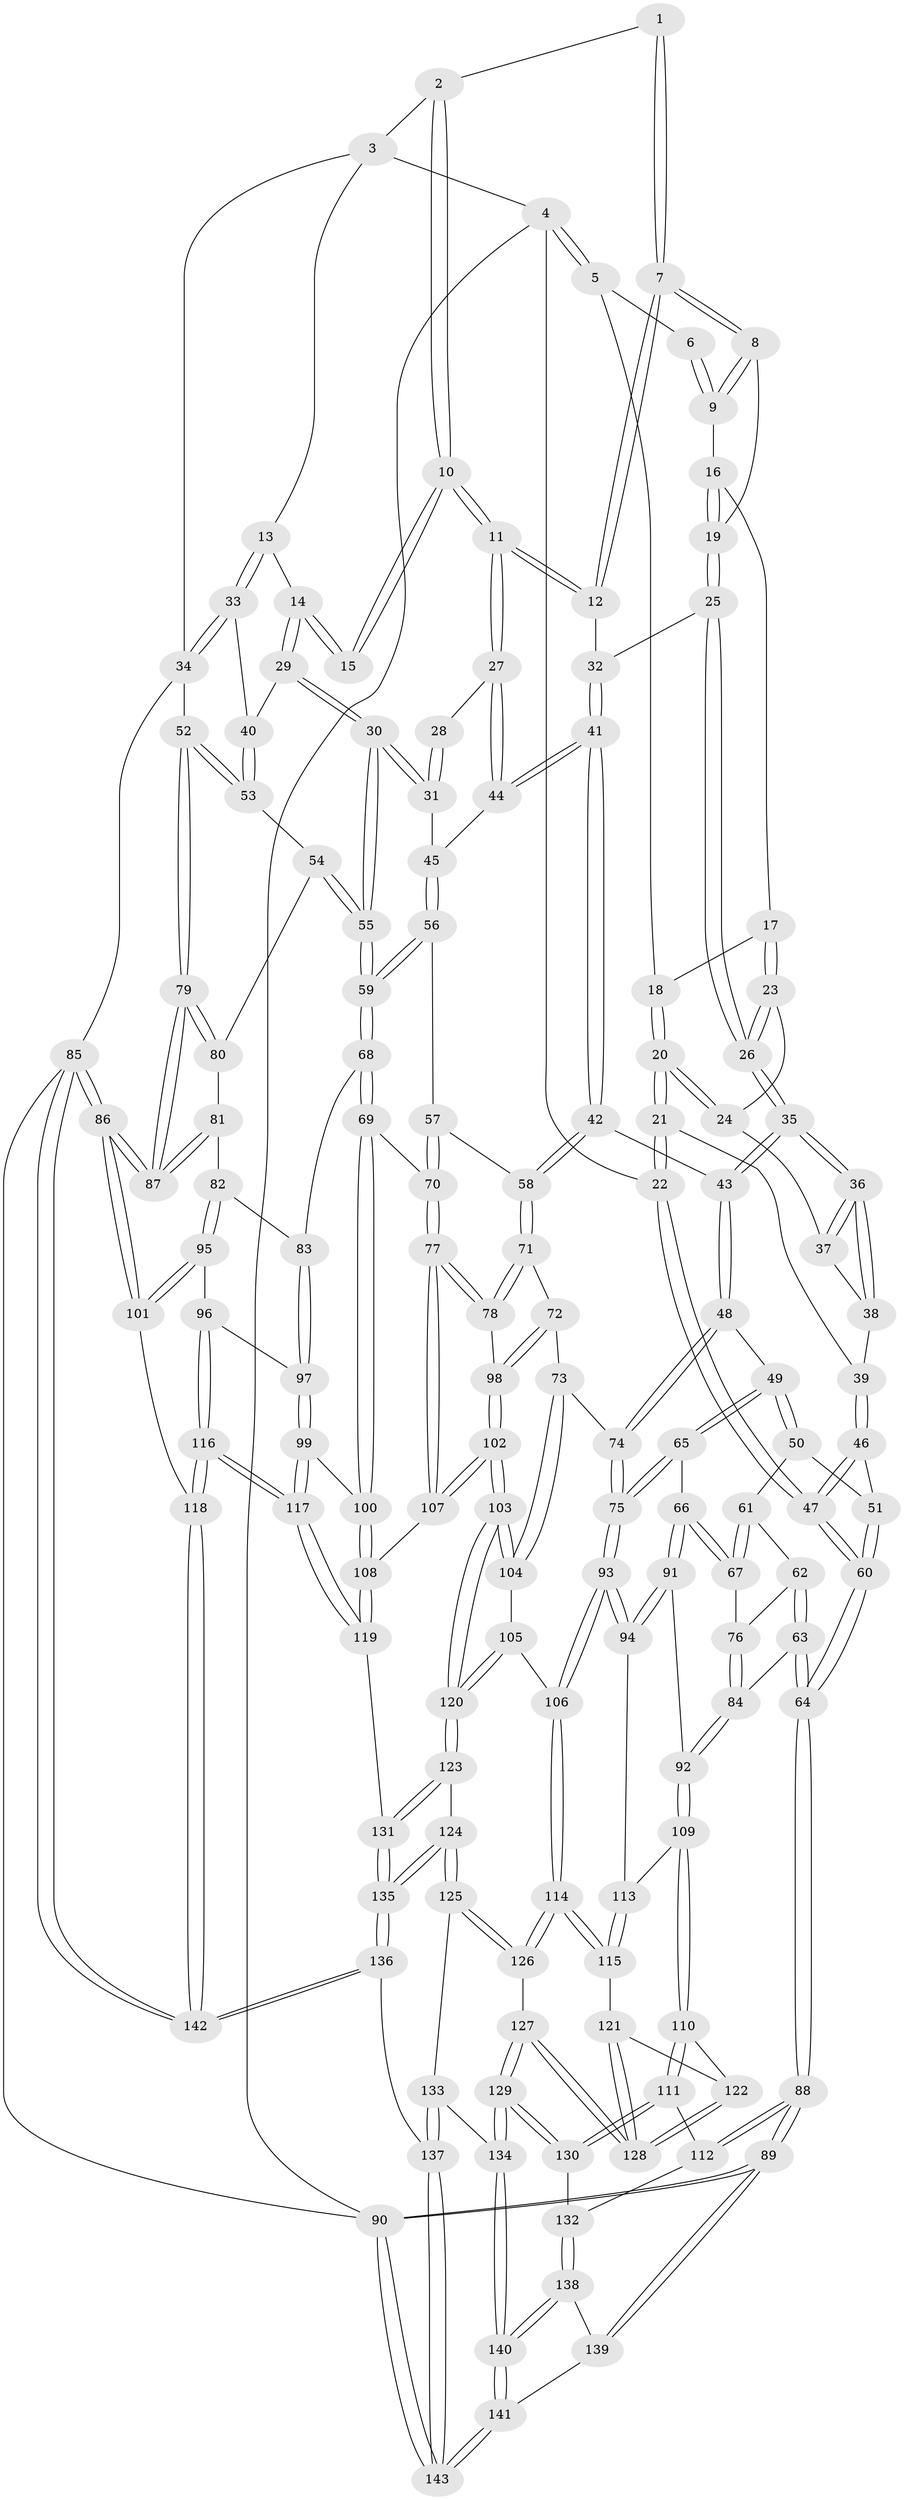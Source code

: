 // Generated by graph-tools (version 1.1) at 2025/03/03/09/25 03:03:20]
// undirected, 143 vertices, 354 edges
graph export_dot {
graph [start="1"]
  node [color=gray90,style=filled];
  1 [pos="+0.5908840500953584+0"];
  2 [pos="+0.6700688794734145+0"];
  3 [pos="+0.8803878127679283+0"];
  4 [pos="+0+0"];
  5 [pos="+0.3058691814777788+0"];
  6 [pos="+0.4721572759532664+0"];
  7 [pos="+0.5600168268457612+0.08922626721773444"];
  8 [pos="+0.5059512962655363+0.08584974504227176"];
  9 [pos="+0.4792397689882879+0.019097028952520207"];
  10 [pos="+0.7002912054200198+0.0297324885500257"];
  11 [pos="+0.6275626166160405+0.14304049785577644"];
  12 [pos="+0.6126152888179474+0.13575431440818578"];
  13 [pos="+0.8883645238579678+0.05374214366279124"];
  14 [pos="+0.8287405817013795+0.09518297935878993"];
  15 [pos="+0.7880134048226245+0.08381526093281022"];
  16 [pos="+0.4254564800818884+0.060051191517227515"];
  17 [pos="+0.347002287651983+0.05489854000292377"];
  18 [pos="+0.3073815201204286+0"];
  19 [pos="+0.48487455614689323+0.10029769330971414"];
  20 [pos="+0.1783181752041052+0.12543948901927102"];
  21 [pos="+0.13617223870024983+0.15388403380919866"];
  22 [pos="+0+0"];
  23 [pos="+0.34829175069843493+0.07598282587021316"];
  24 [pos="+0.26759191006456917+0.1292171480805741"];
  25 [pos="+0.462793743591573+0.13351557789981994"];
  26 [pos="+0.38959193069432446+0.18309306022461252"];
  27 [pos="+0.6350070396972318+0.16237056119840626"];
  28 [pos="+0.7558212792308353+0.11705397653974808"];
  29 [pos="+0.8123479461721677+0.23939442970314367"];
  30 [pos="+0.7957730414484154+0.2517191663501893"];
  31 [pos="+0.7043959763925619+0.24147685948564138"];
  32 [pos="+0.5187480434809637+0.1701898751384487"];
  33 [pos="+1+0.1338924319304781"];
  34 [pos="+1+0.2075185381393583"];
  35 [pos="+0.37635380092814985+0.25881397522269894"];
  36 [pos="+0.37416442641879327+0.2578326394437951"];
  37 [pos="+0.28138247778617503+0.15597835669484017"];
  38 [pos="+0.1807578761834228+0.20021010914674603"];
  39 [pos="+0.14233478061735078+0.190908324541075"];
  40 [pos="+0.8140785450362578+0.23937650552702378"];
  41 [pos="+0.46976949572154664+0.29908942289947676"];
  42 [pos="+0.4276260165721543+0.3370144285390744"];
  43 [pos="+0.40408732346744747+0.33235467074262026"];
  44 [pos="+0.6432062515965886+0.19076420995890445"];
  45 [pos="+0.6975843488275191+0.24136259522912576"];
  46 [pos="+0.12393132501013869+0.24416806291229068"];
  47 [pos="+0+0.37473545549893994"];
  48 [pos="+0.39512254527979085+0.3396979423557516"];
  49 [pos="+0.3730876946431003+0.35265396891018236"];
  50 [pos="+0.18516238730734022+0.3705832752000791"];
  51 [pos="+0.17532783360214518+0.35729464380744774"];
  52 [pos="+1+0.2594934478779013"];
  53 [pos="+1+0.31171758265136496"];
  54 [pos="+0.8576022738810382+0.43572529790144676"];
  55 [pos="+0.8305978638157622+0.4338500394160686"];
  56 [pos="+0.6413750956427535+0.36998633031913825"];
  57 [pos="+0.5130970300772513+0.3826703780932025"];
  58 [pos="+0.48879233472219924+0.38299616138918785"];
  59 [pos="+0.7475534501954383+0.49070119522052613"];
  60 [pos="+0+0.40384492830106"];
  61 [pos="+0.1744323435947556+0.3992189246950559"];
  62 [pos="+0.11409518967400979+0.450967971911922"];
  63 [pos="+0.013637405585749577+0.5225643039430311"];
  64 [pos="+0+0.5259766037418094"];
  65 [pos="+0.29779454239400205+0.5166866770013331"];
  66 [pos="+0.2642543134869968+0.5296200934001452"];
  67 [pos="+0.2288331751533246+0.5137099646132199"];
  68 [pos="+0.7432051343977853+0.5027208203593895"];
  69 [pos="+0.7289634888573814+0.5170200565515929"];
  70 [pos="+0.6855650292535865+0.5442693669348169"];
  71 [pos="+0.5090466675362105+0.48032950230056987"];
  72 [pos="+0.46612949894456507+0.5704968031836252"];
  73 [pos="+0.45836273615976864+0.5762193035043551"];
  74 [pos="+0.4028609507424268+0.5778462730211006"];
  75 [pos="+0.3813536426762773+0.5870543508349947"];
  76 [pos="+0.19430743781270787+0.528422629516724"];
  77 [pos="+0.6693198782463629+0.556694548381715"];
  78 [pos="+0.6260070904509913+0.5570994208513967"];
  79 [pos="+1+0.45664178954907525"];
  80 [pos="+0.8866626324378069+0.4617457817042024"];
  81 [pos="+0.9570632330248623+0.5635696986605098"];
  82 [pos="+0.9079991596774144+0.583576967708505"];
  83 [pos="+0.7953217617857573+0.5578920091043296"];
  84 [pos="+0.11715191647283546+0.5759959012826926"];
  85 [pos="+1+1"];
  86 [pos="+1+0.7285511525254311"];
  87 [pos="+1+0.6933083412878976"];
  88 [pos="+0+0.6469615668154043"];
  89 [pos="+0+1"];
  90 [pos="+0+1"];
  91 [pos="+0.24906792638360864+0.5995732718088512"];
  92 [pos="+0.1352271915781747+0.601714933154944"];
  93 [pos="+0.3582713609304022+0.6430068638808147"];
  94 [pos="+0.2561714920093412+0.6188620413647082"];
  95 [pos="+0.8516802128343648+0.6496930294096996"];
  96 [pos="+0.850429642959694+0.6496108697804839"];
  97 [pos="+0.8423945634677436+0.6465066984214999"];
  98 [pos="+0.5595418685615312+0.6073496486638241"];
  99 [pos="+0.7844883890196634+0.6797381431995838"];
  100 [pos="+0.7644940502405068+0.6684011196073527"];
  101 [pos="+1+0.7653127975758225"];
  102 [pos="+0.5373282979887516+0.734912157281859"];
  103 [pos="+0.5364916509323944+0.7355359462145885"];
  104 [pos="+0.4737653742513465+0.6423667321167187"];
  105 [pos="+0.38944279282432254+0.6799465905402835"];
  106 [pos="+0.3621217274866978+0.6712558317056366"];
  107 [pos="+0.6593071015570997+0.7039367048256109"];
  108 [pos="+0.659403840204196+0.7040019155677522"];
  109 [pos="+0.1484675954152163+0.6739858257839735"];
  110 [pos="+0.13901036705336284+0.703534359868353"];
  111 [pos="+0.08503939358398124+0.7450536441198646"];
  112 [pos="+0.0424288226245544+0.7478491747635762"];
  113 [pos="+0.24180387603716827+0.656193827626018"];
  114 [pos="+0.32004001374020563+0.7416254296344712"];
  115 [pos="+0.26319215723103+0.7088586235849779"];
  116 [pos="+0.8086009188105064+0.8717668250081904"];
  117 [pos="+0.7976993007296426+0.8649909886484933"];
  118 [pos="+0.8105241153646388+0.8732397141782723"];
  119 [pos="+0.7736420439332125+0.8568080738653577"];
  120 [pos="+0.5179890721686903+0.7658043128581983"];
  121 [pos="+0.24019732329846386+0.7179650510755632"];
  122 [pos="+0.19173836600450903+0.7312856373322947"];
  123 [pos="+0.5145643636939613+0.7798311990457186"];
  124 [pos="+0.4830584666909591+0.8240028335471898"];
  125 [pos="+0.41144928430794814+0.8336280625122496"];
  126 [pos="+0.32151963566416+0.7537664941839693"];
  127 [pos="+0.22614957807221348+0.8366013508674391"];
  128 [pos="+0.22073223045528287+0.8169061703407485"];
  129 [pos="+0.21053688673618354+0.8684505588807729"];
  130 [pos="+0.17614947030925257+0.8527637963449997"];
  131 [pos="+0.6940889809186983+0.8687142166120627"];
  132 [pos="+0.05772035239517424+0.8826686458853252"];
  133 [pos="+0.3948371376126724+0.8544215465418492"];
  134 [pos="+0.23466067922714365+0.9389696424551518"];
  135 [pos="+0.5417422321384034+0.9773367156050979"];
  136 [pos="+0.5162822293484034+1"];
  137 [pos="+0.39853868009593857+1"];
  138 [pos="+0.05367378332645528+0.8897073857504039"];
  139 [pos="+0.025081496765826553+0.9095609803975238"];
  140 [pos="+0.22389805595106044+1"];
  141 [pos="+0.22878005669971446+1"];
  142 [pos="+0.8330681158141745+1"];
  143 [pos="+0.23731318773696214+1"];
  1 -- 2;
  1 -- 7;
  1 -- 7;
  2 -- 3;
  2 -- 10;
  2 -- 10;
  3 -- 4;
  3 -- 13;
  3 -- 34;
  4 -- 5;
  4 -- 5;
  4 -- 22;
  4 -- 90;
  5 -- 6;
  5 -- 18;
  6 -- 9;
  6 -- 9;
  7 -- 8;
  7 -- 8;
  7 -- 12;
  7 -- 12;
  8 -- 9;
  8 -- 9;
  8 -- 19;
  9 -- 16;
  10 -- 11;
  10 -- 11;
  10 -- 15;
  10 -- 15;
  11 -- 12;
  11 -- 12;
  11 -- 27;
  11 -- 27;
  12 -- 32;
  13 -- 14;
  13 -- 33;
  13 -- 33;
  14 -- 15;
  14 -- 15;
  14 -- 29;
  14 -- 29;
  16 -- 17;
  16 -- 19;
  16 -- 19;
  17 -- 18;
  17 -- 23;
  17 -- 23;
  18 -- 20;
  18 -- 20;
  19 -- 25;
  19 -- 25;
  20 -- 21;
  20 -- 21;
  20 -- 24;
  20 -- 24;
  21 -- 22;
  21 -- 22;
  21 -- 39;
  22 -- 47;
  22 -- 47;
  23 -- 24;
  23 -- 26;
  23 -- 26;
  24 -- 37;
  25 -- 26;
  25 -- 26;
  25 -- 32;
  26 -- 35;
  26 -- 35;
  27 -- 28;
  27 -- 44;
  27 -- 44;
  28 -- 31;
  28 -- 31;
  29 -- 30;
  29 -- 30;
  29 -- 40;
  30 -- 31;
  30 -- 31;
  30 -- 55;
  30 -- 55;
  31 -- 45;
  32 -- 41;
  32 -- 41;
  33 -- 34;
  33 -- 34;
  33 -- 40;
  34 -- 52;
  34 -- 85;
  35 -- 36;
  35 -- 36;
  35 -- 43;
  35 -- 43;
  36 -- 37;
  36 -- 37;
  36 -- 38;
  36 -- 38;
  37 -- 38;
  38 -- 39;
  39 -- 46;
  39 -- 46;
  40 -- 53;
  40 -- 53;
  41 -- 42;
  41 -- 42;
  41 -- 44;
  41 -- 44;
  42 -- 43;
  42 -- 58;
  42 -- 58;
  43 -- 48;
  43 -- 48;
  44 -- 45;
  45 -- 56;
  45 -- 56;
  46 -- 47;
  46 -- 47;
  46 -- 51;
  47 -- 60;
  47 -- 60;
  48 -- 49;
  48 -- 74;
  48 -- 74;
  49 -- 50;
  49 -- 50;
  49 -- 65;
  49 -- 65;
  50 -- 51;
  50 -- 61;
  51 -- 60;
  51 -- 60;
  52 -- 53;
  52 -- 53;
  52 -- 79;
  52 -- 79;
  53 -- 54;
  54 -- 55;
  54 -- 55;
  54 -- 80;
  55 -- 59;
  55 -- 59;
  56 -- 57;
  56 -- 59;
  56 -- 59;
  57 -- 58;
  57 -- 70;
  57 -- 70;
  58 -- 71;
  58 -- 71;
  59 -- 68;
  59 -- 68;
  60 -- 64;
  60 -- 64;
  61 -- 62;
  61 -- 67;
  61 -- 67;
  62 -- 63;
  62 -- 63;
  62 -- 76;
  63 -- 64;
  63 -- 64;
  63 -- 84;
  64 -- 88;
  64 -- 88;
  65 -- 66;
  65 -- 75;
  65 -- 75;
  66 -- 67;
  66 -- 67;
  66 -- 91;
  66 -- 91;
  67 -- 76;
  68 -- 69;
  68 -- 69;
  68 -- 83;
  69 -- 70;
  69 -- 100;
  69 -- 100;
  70 -- 77;
  70 -- 77;
  71 -- 72;
  71 -- 78;
  71 -- 78;
  72 -- 73;
  72 -- 98;
  72 -- 98;
  73 -- 74;
  73 -- 104;
  73 -- 104;
  74 -- 75;
  74 -- 75;
  75 -- 93;
  75 -- 93;
  76 -- 84;
  76 -- 84;
  77 -- 78;
  77 -- 78;
  77 -- 107;
  77 -- 107;
  78 -- 98;
  79 -- 80;
  79 -- 80;
  79 -- 87;
  79 -- 87;
  80 -- 81;
  81 -- 82;
  81 -- 87;
  81 -- 87;
  82 -- 83;
  82 -- 95;
  82 -- 95;
  83 -- 97;
  83 -- 97;
  84 -- 92;
  84 -- 92;
  85 -- 86;
  85 -- 86;
  85 -- 142;
  85 -- 142;
  85 -- 90;
  86 -- 87;
  86 -- 87;
  86 -- 101;
  86 -- 101;
  88 -- 89;
  88 -- 89;
  88 -- 112;
  88 -- 112;
  89 -- 90;
  89 -- 90;
  89 -- 139;
  89 -- 139;
  90 -- 143;
  90 -- 143;
  91 -- 92;
  91 -- 94;
  91 -- 94;
  92 -- 109;
  92 -- 109;
  93 -- 94;
  93 -- 94;
  93 -- 106;
  93 -- 106;
  94 -- 113;
  95 -- 96;
  95 -- 101;
  95 -- 101;
  96 -- 97;
  96 -- 116;
  96 -- 116;
  97 -- 99;
  97 -- 99;
  98 -- 102;
  98 -- 102;
  99 -- 100;
  99 -- 117;
  99 -- 117;
  100 -- 108;
  100 -- 108;
  101 -- 118;
  102 -- 103;
  102 -- 103;
  102 -- 107;
  102 -- 107;
  103 -- 104;
  103 -- 104;
  103 -- 120;
  103 -- 120;
  104 -- 105;
  105 -- 106;
  105 -- 120;
  105 -- 120;
  106 -- 114;
  106 -- 114;
  107 -- 108;
  108 -- 119;
  108 -- 119;
  109 -- 110;
  109 -- 110;
  109 -- 113;
  110 -- 111;
  110 -- 111;
  110 -- 122;
  111 -- 112;
  111 -- 130;
  111 -- 130;
  112 -- 132;
  113 -- 115;
  113 -- 115;
  114 -- 115;
  114 -- 115;
  114 -- 126;
  114 -- 126;
  115 -- 121;
  116 -- 117;
  116 -- 117;
  116 -- 118;
  116 -- 118;
  117 -- 119;
  117 -- 119;
  118 -- 142;
  118 -- 142;
  119 -- 131;
  120 -- 123;
  120 -- 123;
  121 -- 122;
  121 -- 128;
  121 -- 128;
  122 -- 128;
  122 -- 128;
  123 -- 124;
  123 -- 131;
  123 -- 131;
  124 -- 125;
  124 -- 125;
  124 -- 135;
  124 -- 135;
  125 -- 126;
  125 -- 126;
  125 -- 133;
  126 -- 127;
  127 -- 128;
  127 -- 128;
  127 -- 129;
  127 -- 129;
  129 -- 130;
  129 -- 130;
  129 -- 134;
  129 -- 134;
  130 -- 132;
  131 -- 135;
  131 -- 135;
  132 -- 138;
  132 -- 138;
  133 -- 134;
  133 -- 137;
  133 -- 137;
  134 -- 140;
  134 -- 140;
  135 -- 136;
  135 -- 136;
  136 -- 137;
  136 -- 142;
  136 -- 142;
  137 -- 143;
  137 -- 143;
  138 -- 139;
  138 -- 140;
  138 -- 140;
  139 -- 141;
  140 -- 141;
  140 -- 141;
  141 -- 143;
  141 -- 143;
}
